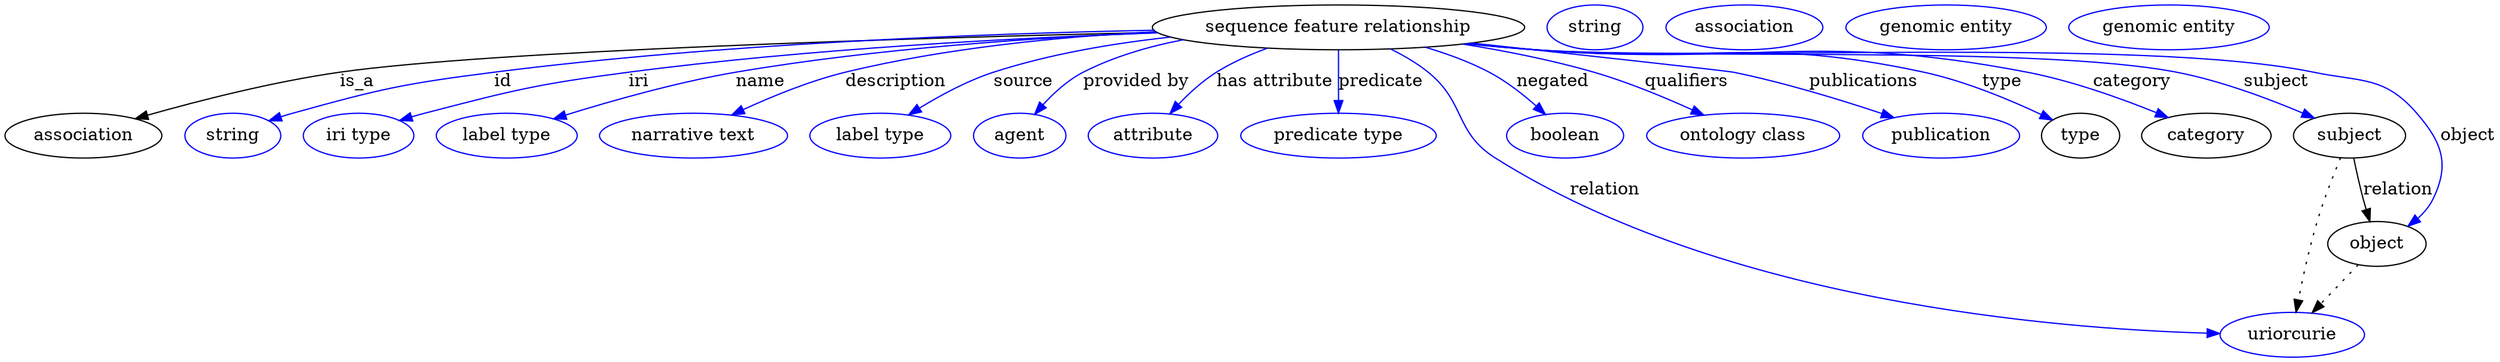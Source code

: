 digraph {
	graph [bb="0,0,1998,283"];
	node [label="\N"];
	"sequence feature relationship"	 [height=0.5,
		label="sequence feature relationship",
		pos="1070,265",
		width=4.1524];
	association	 [height=0.5,
		pos="63.044,178",
		width=1.7512];
	"sequence feature relationship" -> association	 [label=is_a,
		lp="281.04,221.5",
		pos="e,105.92,191.39 922.74,261.93 726.34,257.21 389.25,246.83 267.04,229 214.82,221.38 156.51,206.1 115.66,194.24"];
	id	 [color=blue,
		height=0.5,
		label=string,
		pos="182.04,178",
		width=1.0652];
	"sequence feature relationship" -> id	 [color=blue,
		label=id,
		lp="398.04,221.5",
		pos="e,211.25,189.78 926.45,259.91 758.52,253.5 490.79,241.79 391.04,229 318.59,219.71 300.23,216.22 230.04,196 227.06,195.14 224,194.18 \
220.94,193.17",
		style=solid];
	iri	 [color=blue,
		height=0.5,
		label="iri type",
		pos="283.04,178",
		width=1.2277];
	"sequence feature relationship" -> iri	 [color=blue,
		label=iri,
		lp="507.04,221.5",
		pos="e,316.21,189.99 923.71,261.28 808.04,257.02 642.69,247.98 499.04,229 425.77,219.32 407.41,215.26 336.04,196 332.71,195.1 329.27,\
194.1 325.83,193.05",
		style=solid];
	name	 [color=blue,
		height=0.5,
		label="label type",
		pos="402.04,178",
		width=1.5707];
	"sequence feature relationship" -> name	 [color=blue,
		label=name,
		lp="605.04,221.5",
		pos="e,440.8,191.21 932.66,257.84 813.17,251.05 649.4,240.24 585.04,229 538.72,220.91 487.22,206.01 450.69,194.39",
		style=solid];
	description	 [color=blue,
		height=0.5,
		label="narrative text",
		pos="552.04,178",
		width=2.0943];
	"sequence feature relationship" -> description	 [color=blue,
		label=description,
		lp="714.04,221.5",
		pos="e,583.47,194.42 934.84,257.19 839.72,250.85 721.14,241.01 673.04,229 645.25,222.06 615.58,209.64 592.58,198.8",
		style=solid];
	source	 [color=blue,
		height=0.5,
		label="label type",
		pos="702.04,178",
		width=1.5707];
	"sequence feature relationship" -> source	 [color=blue,
		label=source,
		lp="816.54,221.5",
		pos="e,725.3,194.53 950.65,254.13 889.2,247.62 821.18,238.73 792.04,229 771.63,222.19 750.61,210.58 734.03,200.16",
		style=solid];
	"provided by"	 [color=blue,
		height=0.5,
		label=agent,
		pos="814.04,178",
		width=1.0291];
	"sequence feature relationship" -> "provided by"	 [color=blue,
		label="provided by",
		lp="907.54,221.5",
		pos="e,826.79,195.44 964.09,252.3 923.56,246.22 882.8,238.23 865.04,229 853.07,222.77 842.13,212.74 833.49,203.22",
		style=solid];
	"has attribute"	 [color=blue,
		height=0.5,
		label=attribute,
		pos="921.04,178",
		width=1.4443];
	"sequence feature relationship" -> "has attribute"	 [color=blue,
		label="has attribute",
		lp="1019,221.5",
		pos="e,935.12,195.55 1011.8,248.33 998.24,243.17 984.19,236.76 972.04,229 961,221.94 950.46,212.13 941.86,202.99",
		style=solid];
	predicate	 [color=blue,
		height=0.5,
		label="predicate type",
		pos="1070,178",
		width=2.1845];
	"sequence feature relationship" -> predicate	 [color=blue,
		label=predicate,
		lp="1104.5,221.5",
		pos="e,1070,196 1070,246.97 1070,235.19 1070,219.56 1070,206.16",
		style=solid];
	relation	 [color=blue,
		height=0.5,
		label=uriorcurie,
		pos="1834,18",
		width=1.6068];
	"sequence feature relationship" -> relation	 [color=blue,
		label=relation,
		lp="1298,134.5",
		pos="e,1780.8,25.082 1113.3,247.71 1123.6,242.53 1134.2,236.26 1143,229 1172.9,204.48 1163.4,180.78 1196,160 1292,98.867 1628.9,46.396 \
1770.6,26.513",
		style=solid];
	negated	 [color=blue,
		height=0.5,
		label=boolean,
		pos="1252,178",
		width=1.2999];
	"sequence feature relationship" -> negated	 [color=blue,
		label=negated,
		lp="1242,221.5",
		pos="e,1235.3,195.26 1141.1,249.11 1158,243.92 1175.6,237.29 1191,229 1204.2,221.92 1217.2,211.7 1227.7,202.26",
		style=solid];
	qualifiers	 [color=blue,
		height=0.5,
		label="ontology class",
		pos="1394,178",
		width=2.1484];
	"sequence feature relationship" -> qualifiers	 [color=blue,
		label=qualifiers,
		lp="1350,221.5",
		pos="e,1361.5,194.39 1172.3,251.82 1205.4,246.28 1242.1,238.8 1275,229 1301.4,221.14 1329.8,209.13 1352.2,198.73",
		style=solid];
	publications	 [color=blue,
		height=0.5,
		label=publication,
		pos="1552,178",
		width=1.7512];
	"sequence feature relationship" -> publications	 [color=blue,
		label=publications,
		lp="1487,221.5",
		pos="e,1513.5,192.26 1179,252.66 1271.1,242.24 1388,229 1388,229 1427.7,220.67 1471.5,206.8 1503.8,195.63",
		style=solid];
	type	 [height=0.5,
		pos="1664,178",
		width=0.86659];
	"sequence feature relationship" -> type	 [color=blue,
		label=type,
		lp="1599,221.5",
		pos="e,1640.6,190.11 1175.6,252.24 1193.4,250.32 1211.7,248.49 1229,247 1364.8,235.33 1401.7,256.99 1535,229 1569.1,221.85 1605.8,206.52 \
1631.3,194.52",
		style=solid];
	category	 [height=0.5,
		pos="1765,178",
		width=1.4443];
	"sequence feature relationship" -> category	 [color=blue,
		label=category,
		lp="1705,221.5",
		pos="e,1733,192.22 1174.7,252.15 1192.8,250.21 1211.5,248.4 1229,247 1402,233.23 1448.7,261.96 1619,229 1655.4,221.97 1695,207.71 1723.7,\
196.06",
		style=solid];
	subject	 [height=0.5,
		pos="1880,178",
		width=1.2457];
	"sequence feature relationship" -> subject	 [color=blue,
		label=subject,
		lp="1817.5,221.5",
		pos="e,1851,191.74 1174.3,252.03 1192.5,250.09 1211.3,248.31 1229,247 1342.6,238.59 1629.3,250.88 1741,229 1776.2,222.11 1814.4,207.57 \
1841.8,195.78",
		style=solid];
	object	 [height=0.5,
		pos="1902,91",
		width=1.1013];
	"sequence feature relationship" -> object	 [color=blue,
		label=object,
		lp="1975.5,178",
		pos="e,1927.5,105.11 1173.8,251.98 1192.2,250.04 1211.2,248.27 1229,247 1366.3,237.25 1713.1,256.03 1848,229 1888.2,220.96 1907,226.77 \
1934,196 1954.6,172.55 1960.6,155.13 1947,127 1944.3,121.2 1940,116.04 1935.3,111.57",
		style=solid];
	association_type	 [color=blue,
		height=0.5,
		label=string,
		pos="1276,265",
		width=1.0652];
	association_category	 [color=blue,
		height=0.5,
		label=association,
		pos="1395,265",
		width=1.7512];
	subject -> relation	 [pos="e,1836.9,36.006 1872.1,160.13 1866.2,146.37 1858.3,126.75 1853,109 1846.8,88.182 1841.9,64.102 1838.6,45.943",
		style=dotted];
	subject -> object	 [label=relation,
		lp="1919,134.5",
		pos="e,1896.3,108.86 1883.5,159.97 1885.5,150.18 1888.2,137.87 1891,127 1891.7,124.31 1892.5,121.51 1893.3,118.73"];
	"sequence feature relationship_subject"	 [color=blue,
		height=0.5,
		label="genomic entity",
		pos="1557,265",
		width=2.2387];
	object -> relation	 [pos="e,1850.2,35.346 1886.3,74.069 1877.6,64.805 1866.8,53.154 1857.2,42.876",
		style=dotted];
	"sequence feature relationship_object"	 [color=blue,
		height=0.5,
		label="genomic entity",
		pos="1736,265",
		width=2.2387];
}
